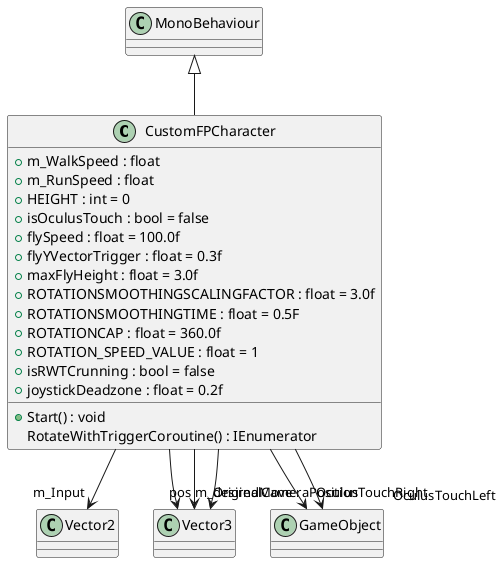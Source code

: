 @startuml
class CustomFPCharacter {
    + m_WalkSpeed : float
    + m_RunSpeed : float
    + HEIGHT : int = 0
    + isOculusTouch : bool = false
    + flySpeed : float = 100.0f
    + flyYVectorTrigger : float = 0.3f
    + maxFlyHeight : float = 3.0f
    + ROTATIONSMOOTHINGSCALINGFACTOR : float = 3.0f
    + ROTATIONSMOOTHINGTIME : float = 0.5F
    + ROTATIONCAP : float = 360.0f
    + ROTATION_SPEED_VALUE : float = 1
    + isRWTCrunning : bool = false
    + joystickDeadzone : float = 0.2f
    + Start() : void
    RotateWithTriggerCoroutine() : IEnumerator
}
MonoBehaviour <|-- CustomFPCharacter
CustomFPCharacter --> "m_Input" Vector2
CustomFPCharacter --> "m_OriginalCameraPosition" Vector3
CustomFPCharacter --> "pos" Vector3
CustomFPCharacter --> "OculusTouchRight" GameObject
CustomFPCharacter --> "OculusTouchLeft" GameObject
CustomFPCharacter --> "desiredMove" Vector3
@enduml
